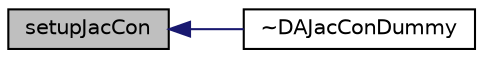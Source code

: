 digraph "setupJacCon"
{
  bgcolor="transparent";
  edge [fontname="Helvetica",fontsize="10",labelfontname="Helvetica",labelfontsize="10"];
  node [fontname="Helvetica",fontsize="10",shape=record];
  rankdir="LR";
  Node13 [label="setupJacCon",height=0.2,width=0.4,color="black", fillcolor="grey75", style="filled", fontcolor="black"];
  Node13 -> Node14 [dir="back",color="midnightblue",fontsize="10",style="solid",fontname="Helvetica"];
  Node14 [label="~DAJacConDummy",height=0.2,width=0.4,color="black",URL="$classFoam_1_1DAJacConDummy.html#aac3d2645794aec2b2906d1fbd7f5743b"];
}
